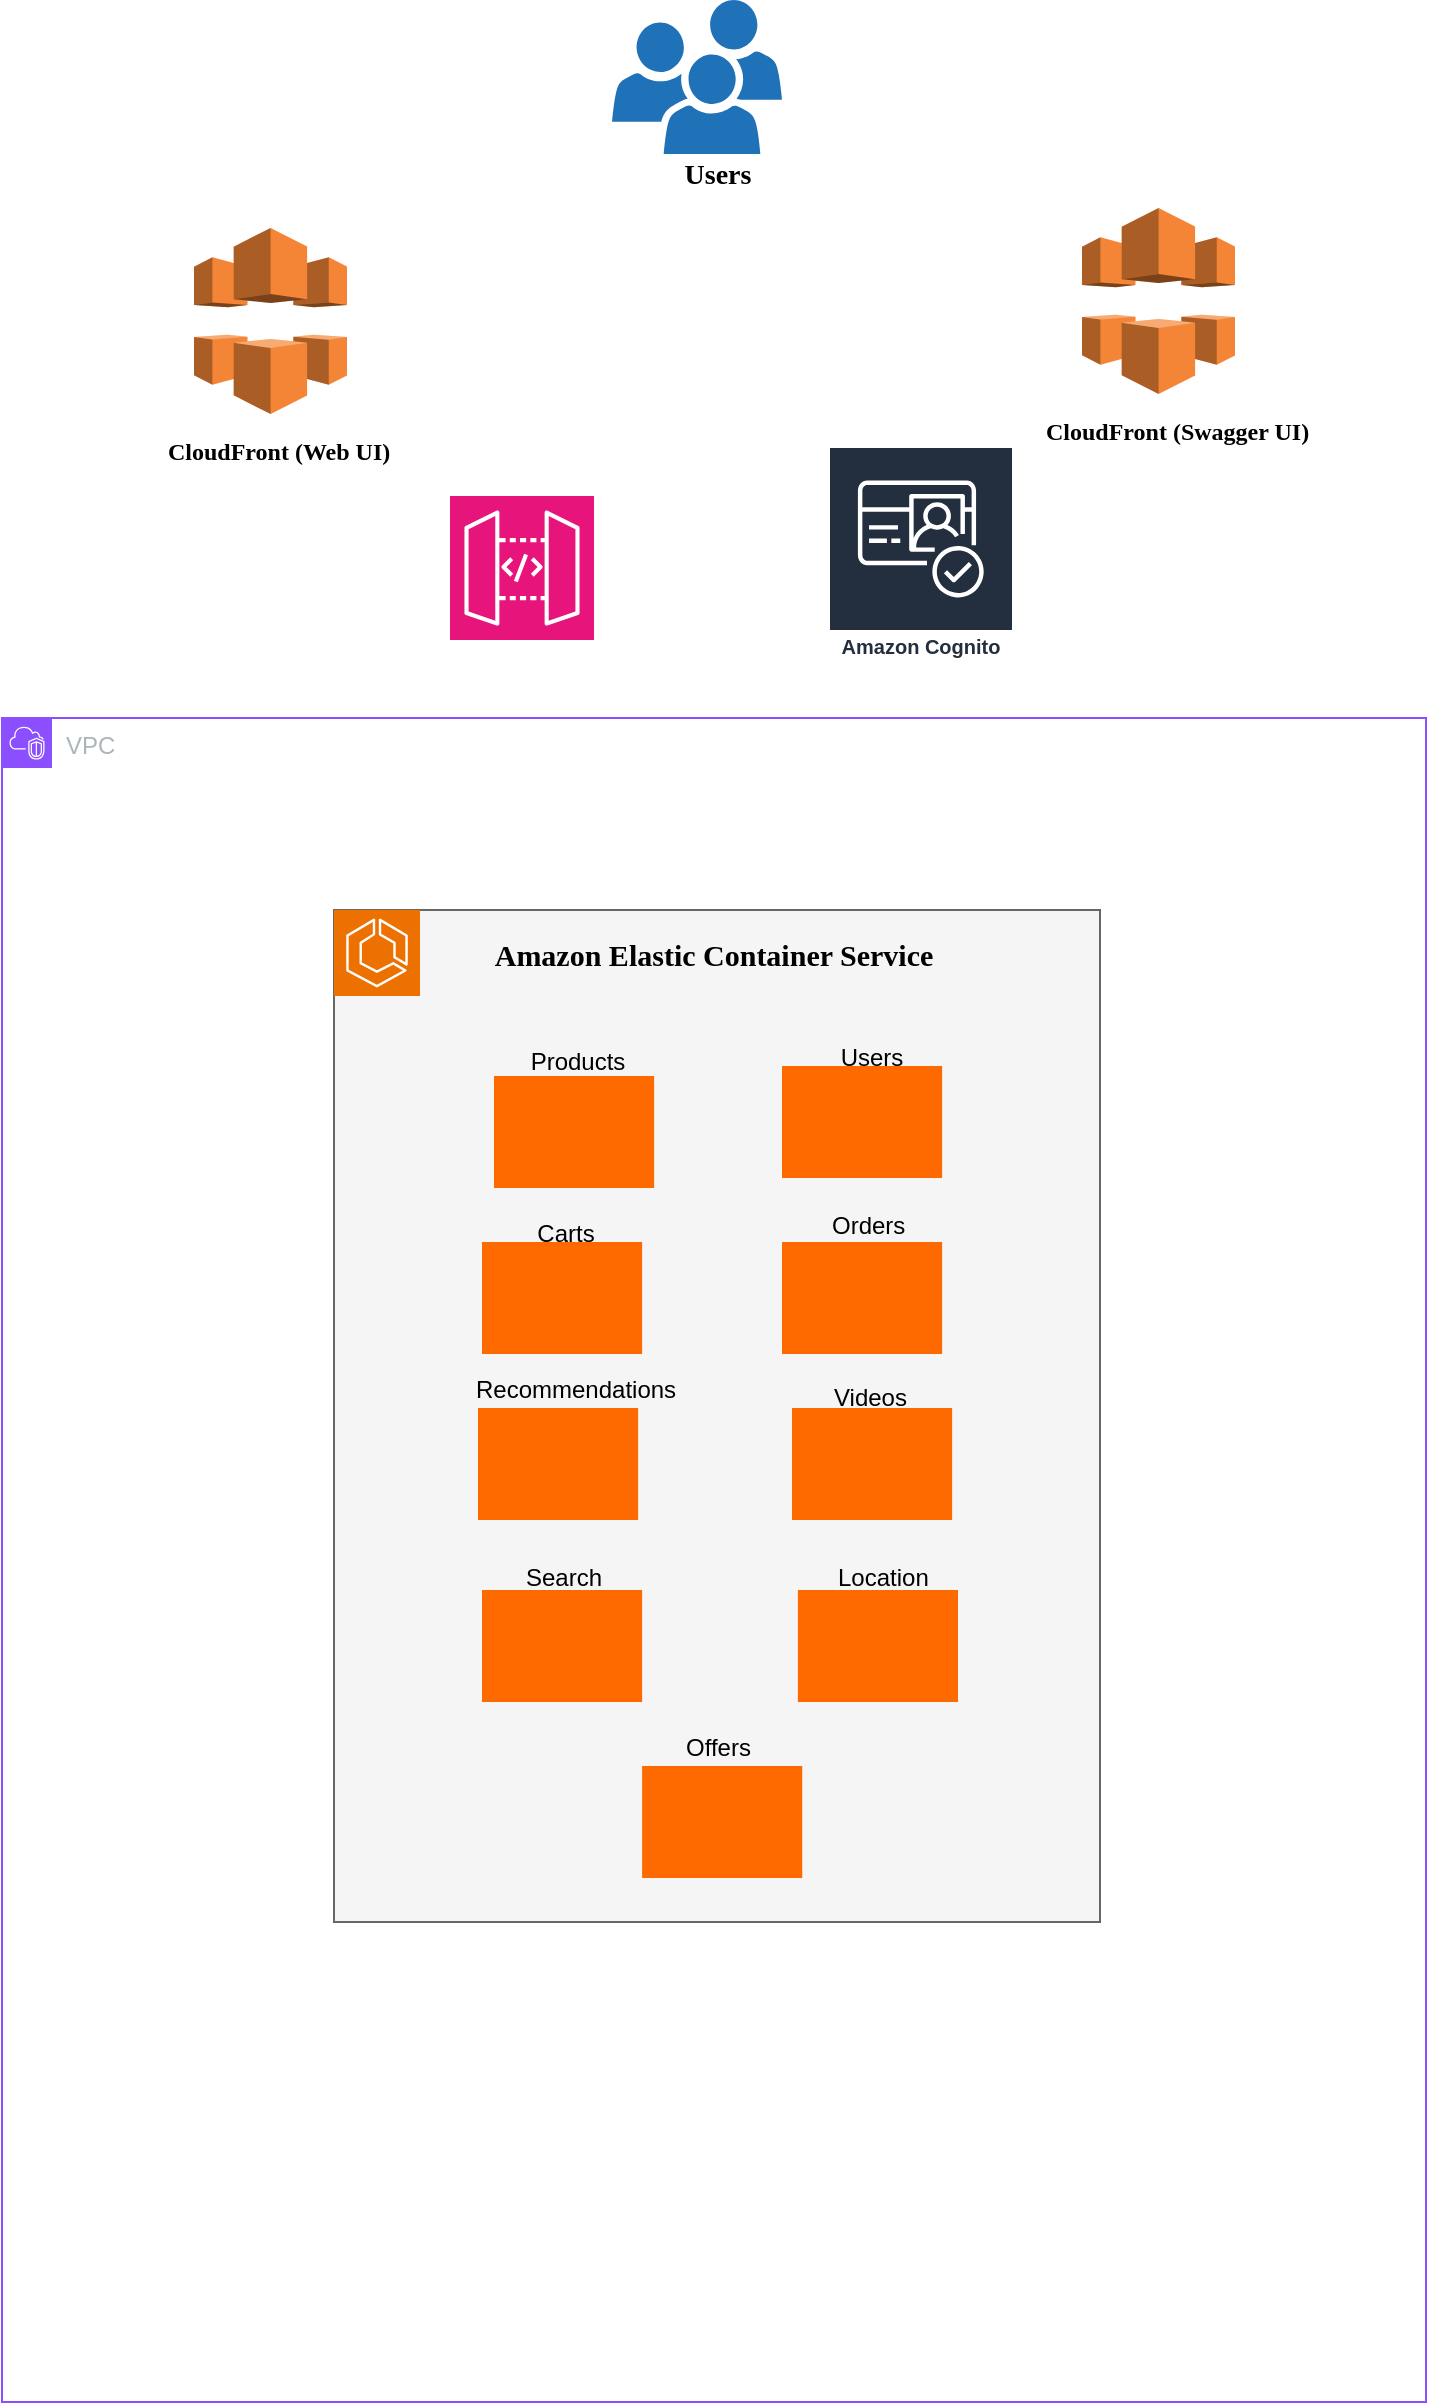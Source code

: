 <mxfile version="27.1.5">
  <diagram name="Page-1" id="uZDpHBk8tU06kR3zukVg">
    <mxGraphModel dx="786" dy="436" grid="0" gridSize="10" guides="1" tooltips="1" connect="1" arrows="1" fold="1" page="1" pageScale="1" pageWidth="827" pageHeight="1169" math="0" shadow="0">
      <root>
        <mxCell id="0" />
        <mxCell id="fU7K8vb8Lv-WIJmMKOUZ-223" value="Backend Layer" style="locked=1;" parent="0" />
        <mxCell id="fU7K8vb8Lv-WIJmMKOUZ-224" value="VPC" style="points=[[0,0],[0.25,0],[0.5,0],[0.75,0],[1,0],[1,0.25],[1,0.5],[1,0.75],[1,1],[0.75,1],[0.5,1],[0.25,1],[0,1],[0,0.75],[0,0.5],[0,0.25]];outlineConnect=0;gradientColor=none;html=1;whiteSpace=wrap;fontSize=12;fontStyle=0;container=1;pointerEvents=0;collapsible=0;recursiveResize=0;shape=mxgraph.aws4.group;grIcon=mxgraph.aws4.group_vpc2;strokeColor=#8C4FFF;fillColor=none;verticalAlign=top;align=left;spacingLeft=30;fontColor=#AAB7B8;dashed=0;" parent="fU7K8vb8Lv-WIJmMKOUZ-223" vertex="1">
          <mxGeometry x="44" y="396" width="712" height="842" as="geometry" />
        </mxCell>
        <mxCell id="fU7K8vb8Lv-WIJmMKOUZ-229" value="" style="rounded=0;whiteSpace=wrap;html=1;fillColor=#f5f5f5;fontColor=#333333;strokeColor=#666666;" parent="fU7K8vb8Lv-WIJmMKOUZ-224" vertex="1">
          <mxGeometry x="166" y="96" width="383" height="506" as="geometry" />
        </mxCell>
        <mxCell id="fU7K8vb8Lv-WIJmMKOUZ-231" value="" style="points=[];aspect=fixed;html=1;align=center;shadow=0;dashed=0;fillColor=#FF6A00;strokeColor=none;shape=mxgraph.alibaba_cloud.eci_elastic_container_instance;" parent="fU7K8vb8Lv-WIJmMKOUZ-224" vertex="1">
          <mxGeometry x="246" y="179" width="80.06" height="56" as="geometry" />
        </mxCell>
        <mxCell id="fU7K8vb8Lv-WIJmMKOUZ-230" value="" style="sketch=0;points=[[0,0,0],[0.25,0,0],[0.5,0,0],[0.75,0,0],[1,0,0],[0,1,0],[0.25,1,0],[0.5,1,0],[0.75,1,0],[1,1,0],[0,0.25,0],[0,0.5,0],[0,0.75,0],[1,0.25,0],[1,0.5,0],[1,0.75,0]];outlineConnect=0;fontColor=#232F3E;fillColor=#ED7100;strokeColor=#ffffff;dashed=0;verticalLabelPosition=bottom;verticalAlign=top;align=center;html=1;fontSize=12;fontStyle=0;aspect=fixed;shape=mxgraph.aws4.resourceIcon;resIcon=mxgraph.aws4.ecs;" parent="fU7K8vb8Lv-WIJmMKOUZ-224" vertex="1">
          <mxGeometry x="166" y="96" width="43" height="43" as="geometry" />
        </mxCell>
        <mxCell id="fU7K8vb8Lv-WIJmMKOUZ-238" value="" style="points=[];aspect=fixed;html=1;align=center;shadow=0;dashed=0;fillColor=#FF6A00;strokeColor=none;shape=mxgraph.alibaba_cloud.eci_elastic_container_instance;" parent="fU7K8vb8Lv-WIJmMKOUZ-224" vertex="1">
          <mxGeometry x="395" y="345" width="80.06" height="56" as="geometry" />
        </mxCell>
        <mxCell id="fU7K8vb8Lv-WIJmMKOUZ-240" value="" style="points=[];aspect=fixed;html=1;align=center;shadow=0;dashed=0;fillColor=#FF6A00;strokeColor=none;shape=mxgraph.alibaba_cloud.eci_elastic_container_instance;" parent="fU7K8vb8Lv-WIJmMKOUZ-224" vertex="1">
          <mxGeometry x="390" y="174" width="80.06" height="56" as="geometry" />
        </mxCell>
        <mxCell id="fU7K8vb8Lv-WIJmMKOUZ-242" value="" style="points=[];aspect=fixed;html=1;align=center;shadow=0;dashed=0;fillColor=#FF6A00;strokeColor=none;shape=mxgraph.alibaba_cloud.eci_elastic_container_instance;" parent="fU7K8vb8Lv-WIJmMKOUZ-224" vertex="1">
          <mxGeometry x="240" y="262" width="80.06" height="56" as="geometry" />
        </mxCell>
        <mxCell id="fU7K8vb8Lv-WIJmMKOUZ-239" value="" style="points=[];aspect=fixed;html=1;align=center;shadow=0;dashed=0;fillColor=#FF6A00;strokeColor=none;shape=mxgraph.alibaba_cloud.eci_elastic_container_instance;" parent="fU7K8vb8Lv-WIJmMKOUZ-224" vertex="1">
          <mxGeometry x="390" y="262" width="80.06" height="56" as="geometry" />
        </mxCell>
        <mxCell id="fU7K8vb8Lv-WIJmMKOUZ-241" value="" style="points=[];aspect=fixed;html=1;align=center;shadow=0;dashed=0;fillColor=#FF6A00;strokeColor=none;shape=mxgraph.alibaba_cloud.eci_elastic_container_instance;" parent="fU7K8vb8Lv-WIJmMKOUZ-224" vertex="1">
          <mxGeometry x="238" y="345" width="80.06" height="56" as="geometry" />
        </mxCell>
        <mxCell id="fU7K8vb8Lv-WIJmMKOUZ-243" value="&lt;b&gt;&lt;font style=&quot;font-size: 15px;&quot; face=&quot;Georgia&quot;&gt;Amazon Elastic Container Service&lt;/font&gt;&lt;/b&gt;" style="text;html=1;align=center;verticalAlign=middle;whiteSpace=wrap;rounded=0;" parent="fU7K8vb8Lv-WIJmMKOUZ-224" vertex="1">
          <mxGeometry x="212" y="78" width="288" height="79" as="geometry" />
        </mxCell>
        <mxCell id="fU7K8vb8Lv-WIJmMKOUZ-245" value="&lt;p style=&quot;white-space-collapse: preserve;&quot; dir=&quot;auto&quot;&gt;Products&lt;/p&gt;" style="text;html=1;align=center;verticalAlign=middle;whiteSpace=wrap;rounded=0;" parent="fU7K8vb8Lv-WIJmMKOUZ-224" vertex="1">
          <mxGeometry x="258.06" y="157" width="60" height="30" as="geometry" />
        </mxCell>
        <mxCell id="fU7K8vb8Lv-WIJmMKOUZ-246" value="&lt;p style=&quot;white-space-collapse: preserve;&quot; dir=&quot;auto&quot;&gt;Users&lt;/p&gt;" style="text;html=1;align=center;verticalAlign=middle;whiteSpace=wrap;rounded=0;" parent="fU7K8vb8Lv-WIJmMKOUZ-224" vertex="1">
          <mxGeometry x="405.03" y="155" width="60" height="30" as="geometry" />
        </mxCell>
        <mxCell id="fU7K8vb8Lv-WIJmMKOUZ-247" value="&lt;p style=&quot;white-space-collapse: preserve;&quot; dir=&quot;auto&quot;&gt;Carts&lt;/p&gt;" style="text;html=1;align=center;verticalAlign=middle;whiteSpace=wrap;rounded=0;" parent="fU7K8vb8Lv-WIJmMKOUZ-224" vertex="1">
          <mxGeometry x="252" y="243" width="60" height="30" as="geometry" />
        </mxCell>
        <mxCell id="fU7K8vb8Lv-WIJmMKOUZ-248" value="&lt;p dir=&quot;auto&quot; style=&quot;white-space: pre-wrap;&quot;&gt;Orders&lt;/p&gt;" style="text;whiteSpace=wrap;html=1;" parent="fU7K8vb8Lv-WIJmMKOUZ-224" vertex="1">
          <mxGeometry x="413" y="228.003" width="65" height="60" as="geometry" />
        </mxCell>
        <mxCell id="fU7K8vb8Lv-WIJmMKOUZ-249" value="&lt;p dir=&quot;auto&quot; style=&quot;white-space: pre-wrap;&quot;&gt;Recommendations&lt;/p&gt;" style="text;whiteSpace=wrap;html=1;" parent="fU7K8vb8Lv-WIJmMKOUZ-224" vertex="1">
          <mxGeometry x="235" y="310.003" width="128" height="60" as="geometry" />
        </mxCell>
        <mxCell id="fU7K8vb8Lv-WIJmMKOUZ-250" value="" style="points=[];aspect=fixed;html=1;align=center;shadow=0;dashed=0;fillColor=#FF6A00;strokeColor=none;shape=mxgraph.alibaba_cloud.eci_elastic_container_instance;" parent="fU7K8vb8Lv-WIJmMKOUZ-224" vertex="1">
          <mxGeometry x="240.0" y="436" width="80.06" height="56" as="geometry" />
        </mxCell>
        <mxCell id="fU7K8vb8Lv-WIJmMKOUZ-251" value="&lt;p dir=&quot;auto&quot; style=&quot;white-space: pre-wrap;&quot;&gt;Search&lt;/p&gt;" style="text;whiteSpace=wrap;html=1;" parent="fU7K8vb8Lv-WIJmMKOUZ-224" vertex="1">
          <mxGeometry x="260.06" y="404.003" width="66" height="60" as="geometry" />
        </mxCell>
        <mxCell id="fU7K8vb8Lv-WIJmMKOUZ-252" value="&lt;p dir=&quot;auto&quot; style=&quot;white-space: pre-wrap;&quot;&gt;Videos&lt;/p&gt;" style="text;whiteSpace=wrap;html=1;" parent="fU7K8vb8Lv-WIJmMKOUZ-224" vertex="1">
          <mxGeometry x="414" y="314.003" width="64" height="60" as="geometry" />
        </mxCell>
        <mxCell id="fU7K8vb8Lv-WIJmMKOUZ-255" value="" style="points=[];aspect=fixed;html=1;align=center;shadow=0;dashed=0;fillColor=#FF6A00;strokeColor=none;shape=mxgraph.alibaba_cloud.eci_elastic_container_instance;" parent="fU7K8vb8Lv-WIJmMKOUZ-224" vertex="1">
          <mxGeometry x="397.94" y="436" width="80.06" height="56" as="geometry" />
        </mxCell>
        <mxCell id="fU7K8vb8Lv-WIJmMKOUZ-253" value="&lt;p dir=&quot;auto&quot; style=&quot;white-space: pre-wrap;&quot;&gt;Location&lt;/p&gt;" style="text;whiteSpace=wrap;html=1;" parent="fU7K8vb8Lv-WIJmMKOUZ-224" vertex="1">
          <mxGeometry x="416" y="404.003" width="73" height="60" as="geometry" />
        </mxCell>
        <mxCell id="fU7K8vb8Lv-WIJmMKOUZ-257" value="" style="points=[];aspect=fixed;html=1;align=center;shadow=0;dashed=0;fillColor=#FF6A00;strokeColor=none;shape=mxgraph.alibaba_cloud.eci_elastic_container_instance;" parent="fU7K8vb8Lv-WIJmMKOUZ-224" vertex="1">
          <mxGeometry x="320.06" y="524" width="80.06" height="56" as="geometry" />
        </mxCell>
        <mxCell id="fU7K8vb8Lv-WIJmMKOUZ-254" value="&lt;p dir=&quot;auto&quot; style=&quot;white-space: pre-wrap;&quot;&gt;Offers&lt;/p&gt;" style="text;whiteSpace=wrap;html=1;" parent="fU7K8vb8Lv-WIJmMKOUZ-224" vertex="1">
          <mxGeometry x="340.12" y="489.003" width="60" height="60" as="geometry" />
        </mxCell>
        <mxCell id="fU7K8vb8Lv-WIJmMKOUZ-220" value="Api Layer" style="locked=1;" parent="0" />
        <mxCell id="fU7K8vb8Lv-WIJmMKOUZ-222" value="" style="sketch=0;points=[[0,0,0],[0.25,0,0],[0.5,0,0],[0.75,0,0],[1,0,0],[0,1,0],[0.25,1,0],[0.5,1,0],[0.75,1,0],[1,1,0],[0,0.25,0],[0,0.5,0],[0,0.75,0],[1,0.25,0],[1,0.5,0],[1,0.75,0]];outlineConnect=0;fontColor=#232F3E;fillColor=#E7157B;strokeColor=#ffffff;dashed=0;verticalLabelPosition=bottom;verticalAlign=top;align=center;html=1;fontSize=12;fontStyle=0;aspect=fixed;shape=mxgraph.aws4.resourceIcon;resIcon=mxgraph.aws4.api_gateway;" parent="fU7K8vb8Lv-WIJmMKOUZ-220" vertex="1">
          <mxGeometry x="268" y="285" width="72" height="72" as="geometry" />
        </mxCell>
        <mxCell id="fU7K8vb8Lv-WIJmMKOUZ-226" value="Amazon Cognito" style="sketch=0;outlineConnect=0;fontColor=#232F3E;gradientColor=none;strokeColor=#ffffff;fillColor=#232F3E;dashed=0;verticalLabelPosition=middle;verticalAlign=bottom;align=center;html=1;whiteSpace=wrap;fontSize=10;fontStyle=1;spacing=3;shape=mxgraph.aws4.productIcon;prIcon=mxgraph.aws4.cognito;" parent="fU7K8vb8Lv-WIJmMKOUZ-220" vertex="1">
          <mxGeometry x="457" y="260" width="93" height="110" as="geometry" />
        </mxCell>
        <mxCell id="fU7K8vb8Lv-WIJmMKOUZ-213" value="Frontend Layer" style="locked=1;" parent="0" />
        <mxCell id="fU7K8vb8Lv-WIJmMKOUZ-217" value="" style="outlineConnect=0;dashed=0;verticalLabelPosition=bottom;verticalAlign=top;align=center;html=1;shape=mxgraph.aws3.cloudfront;fillColor=#F58536;gradientColor=none;" parent="fU7K8vb8Lv-WIJmMKOUZ-213" vertex="1">
          <mxGeometry x="140" y="151" width="76.5" height="93" as="geometry" />
        </mxCell>
        <mxCell id="fU7K8vb8Lv-WIJmMKOUZ-218" value="" style="outlineConnect=0;dashed=0;verticalLabelPosition=bottom;verticalAlign=top;align=center;html=1;shape=mxgraph.aws3.cloudfront;fillColor=#F58536;gradientColor=none;" parent="fU7K8vb8Lv-WIJmMKOUZ-213" vertex="1">
          <mxGeometry x="584" y="141" width="76.5" height="93" as="geometry" />
        </mxCell>
        <object label="User layer" id="1">
          <mxCell style="" parent="0" />
        </object>
        <mxCell id="fU7K8vb8Lv-WIJmMKOUZ-208" value="" style="sketch=0;pointerEvents=1;shadow=0;dashed=0;html=1;strokeColor=none;labelPosition=center;verticalLabelPosition=bottom;verticalAlign=top;outlineConnect=0;align=center;shape=mxgraph.office.users.users;fillColor=#2072B8;" parent="1" vertex="1">
          <mxGeometry x="349" y="37" width="85" height="77" as="geometry" />
        </mxCell>
        <mxCell id="yvy17whpO4O2aVPLkSyt-1" value="&lt;p style=&quot;white-space-collapse: preserve;&quot; dir=&quot;auto&quot;&gt;&lt;font style=&quot;font-size: 14px;&quot; face=&quot;Georgia&quot;&gt;&lt;b&gt;Users&lt;/b&gt;&lt;/font&gt;&lt;/p&gt;" style="text;html=1;align=center;verticalAlign=middle;whiteSpace=wrap;rounded=0;" vertex="1" parent="1">
          <mxGeometry x="372" y="110" width="60" height="30" as="geometry" />
        </mxCell>
        <mxCell id="yvy17whpO4O2aVPLkSyt-2" value="&lt;p dir=&quot;auto&quot; style=&quot;white-space: pre-wrap;&quot;&gt;&lt;font face=&quot;Georgia&quot;&gt;&lt;b&gt;CloudFront (Web UI)&lt;/b&gt;&lt;/font&gt;&lt;/p&gt;" style="text;whiteSpace=wrap;html=1;" vertex="1" parent="1">
          <mxGeometry x="125" y="237.003" width="138" height="60" as="geometry" />
        </mxCell>
        <mxCell id="yvy17whpO4O2aVPLkSyt-3" value="&lt;p dir=&quot;auto&quot; style=&quot;white-space: pre-wrap;&quot;&gt;&lt;b&gt;&lt;font face=&quot;Georgia&quot;&gt;CloudFront (Swagger UI)&lt;/font&gt;&lt;/b&gt;&lt;/p&gt;" style="text;whiteSpace=wrap;html=1;" vertex="1" parent="1">
          <mxGeometry x="564" y="227.003" width="161" height="60" as="geometry" />
        </mxCell>
      </root>
    </mxGraphModel>
  </diagram>
</mxfile>
